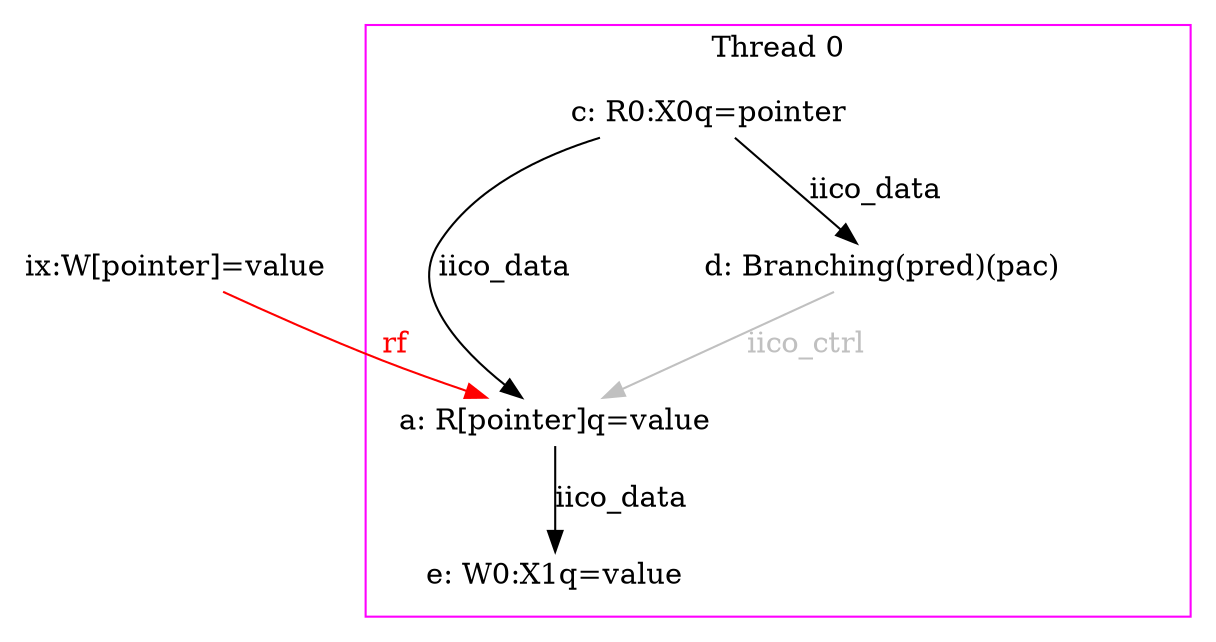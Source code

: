 digraph G {
    eiid1 [label="ix:W[pointer]=value", shape="none", fixedsize="false", height="0.194444", width="1.361111"];
    subgraph cluster_proc0 { rank=sink; label = "Thread 0"; color=magenta; shape=box;
        eiid0 [label="a: R[pointer]q=value", shape="none", fixedsize="false", height="0.194444", width="1.555556"];
        eiid2 [label="c: R0:X0q=pointer", shape="none", fixedsize="false", height="0.194444", width="1.555556"];
        eiid3 [label="d: Branching(pred)(pac)", shape="none", fixedsize="false", height="0.194444", width="3.888889"];
        eiid4 [label="e: W0:X1q=value", shape="none", fixedsize="false", height="0.194444", width="1.750000"];
    }
    eiid0 -> eiid4 [label="iico_data", color="black", fontcolor="black"];
    eiid2 -> eiid0 [label="iico_data", color="black", fontcolor="black"];
    eiid2 -> eiid3 [label="iico_data", color="black", fontcolor="black"];
    eiid1 -> eiid0 [label="rf", color="red", fontcolor="red"];
    eiid3 -> eiid0 [label="iico_ctrl", color="grey", fontcolor="grey"];
}
